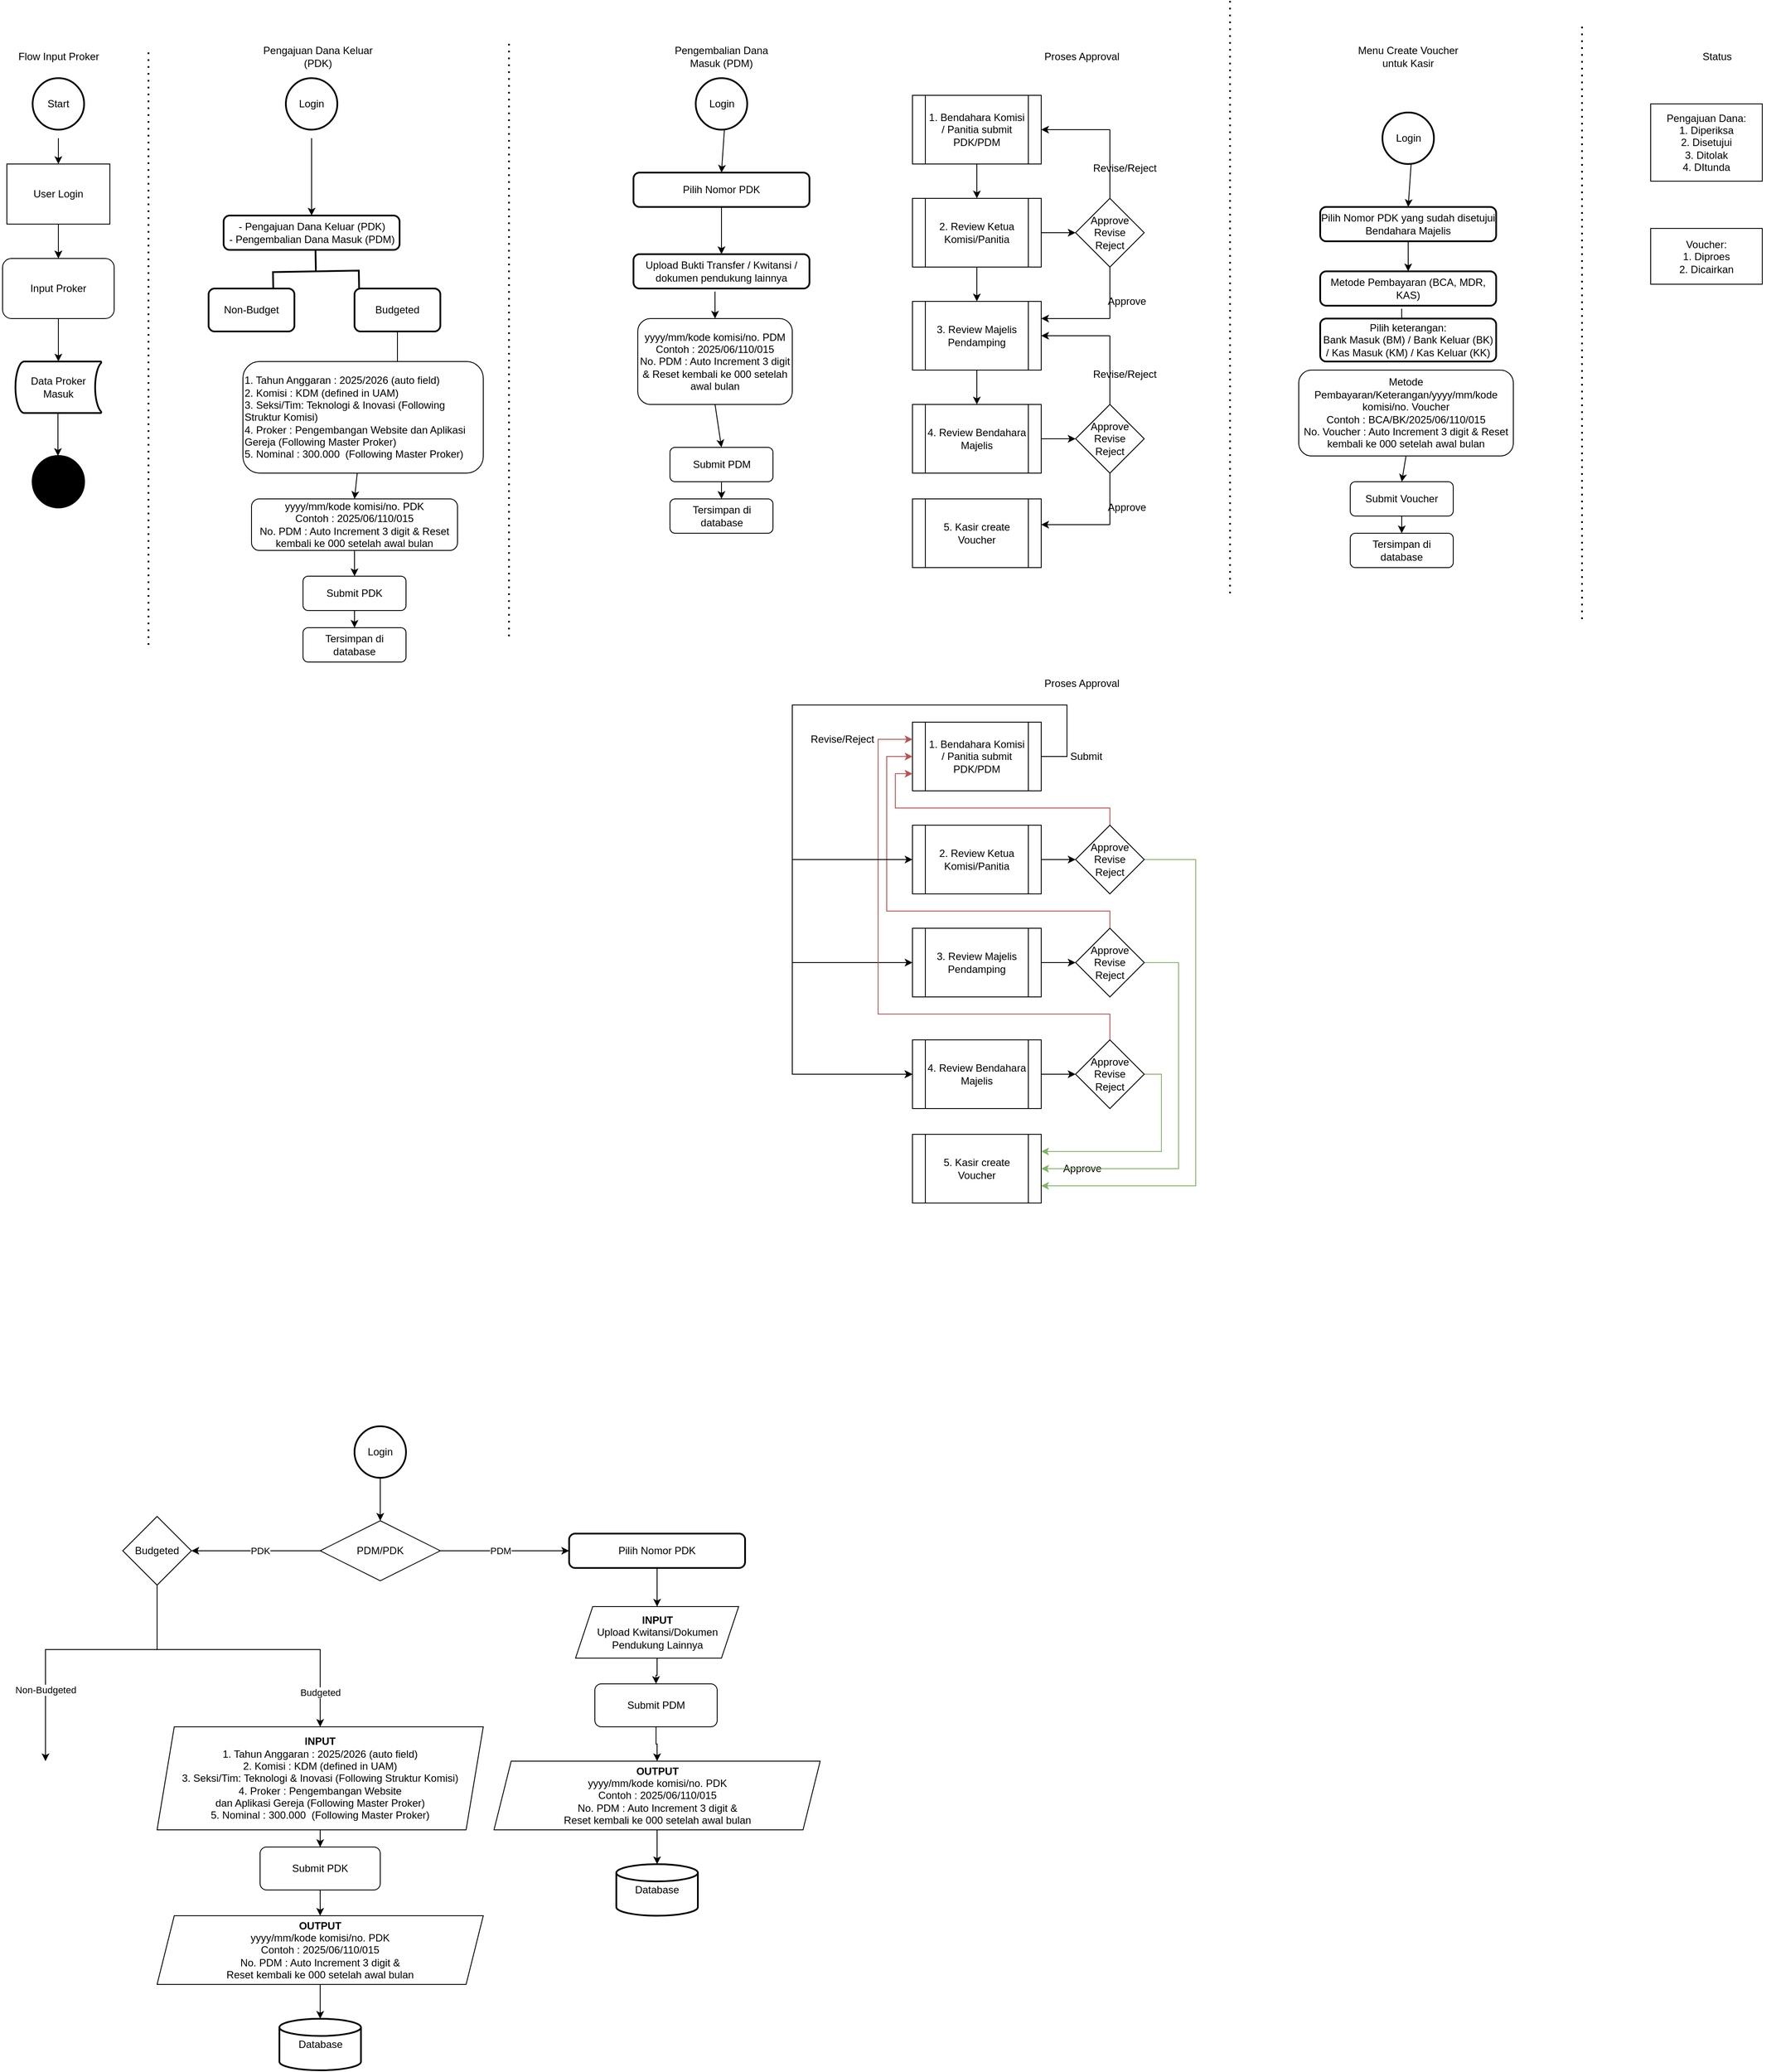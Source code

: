 <mxfile version="27.1.4">
  <diagram name="Page-1" id="Q8HRdb8Fr6lKuLCnQahP">
    <mxGraphModel dx="1128" dy="639" grid="1" gridSize="10" guides="1" tooltips="1" connect="1" arrows="1" fold="1" page="1" pageScale="1" pageWidth="1100" pageHeight="850" math="0" shadow="0">
      <root>
        <mxCell id="0" />
        <mxCell id="1" parent="0" />
        <mxCell id="bd8e4ljMibuZXupcdCCE-2" value="" style="endArrow=classic;html=1;rounded=0;exitX=0.5;exitY=1;exitDx=0;exitDy=0;" parent="1" edge="1">
          <mxGeometry width="50" height="50" relative="1" as="geometry">
            <mxPoint x="135" y="250" as="sourcePoint" />
            <mxPoint x="135" y="280" as="targetPoint" />
          </mxGeometry>
        </mxCell>
        <mxCell id="bd8e4ljMibuZXupcdCCE-10" value="" style="edgeStyle=orthogonalEdgeStyle;rounded=0;orthogonalLoop=1;jettySize=auto;html=1;" parent="1" source="bd8e4ljMibuZXupcdCCE-3" target="bd8e4ljMibuZXupcdCCE-8" edge="1">
          <mxGeometry relative="1" as="geometry" />
        </mxCell>
        <mxCell id="bd8e4ljMibuZXupcdCCE-3" value="User Login" style="rounded=0;whiteSpace=wrap;html=1;" parent="1" vertex="1">
          <mxGeometry x="75" y="280" width="120" height="70" as="geometry" />
        </mxCell>
        <mxCell id="bd8e4ljMibuZXupcdCCE-7" value="" style="endArrow=classic;html=1;rounded=0;exitX=0.5;exitY=1;exitDx=0;exitDy=0;" parent="1" source="bd8e4ljMibuZXupcdCCE-3" edge="1">
          <mxGeometry width="50" height="50" relative="1" as="geometry">
            <mxPoint x="225" y="420" as="sourcePoint" />
            <mxPoint x="135" y="390" as="targetPoint" />
          </mxGeometry>
        </mxCell>
        <mxCell id="bd8e4ljMibuZXupcdCCE-8" value="Input Proker" style="rounded=1;whiteSpace=wrap;html=1;" parent="1" vertex="1">
          <mxGeometry x="70" y="390" width="130" height="70" as="geometry" />
        </mxCell>
        <mxCell id="bd8e4ljMibuZXupcdCCE-9" value="Start" style="strokeWidth=2;html=1;shape=mxgraph.flowchart.start_2;whiteSpace=wrap;" parent="1" vertex="1">
          <mxGeometry x="105" y="180" width="60" height="60" as="geometry" />
        </mxCell>
        <mxCell id="bd8e4ljMibuZXupcdCCE-12" value="" style="endArrow=classic;html=1;rounded=0;exitX=0.5;exitY=1;exitDx=0;exitDy=0;" parent="1" source="bd8e4ljMibuZXupcdCCE-8" edge="1">
          <mxGeometry width="50" height="50" relative="1" as="geometry">
            <mxPoint x="225" y="520" as="sourcePoint" />
            <mxPoint x="135" y="510" as="targetPoint" />
          </mxGeometry>
        </mxCell>
        <mxCell id="bd8e4ljMibuZXupcdCCE-13" value="Data Proker Masuk" style="strokeWidth=2;html=1;shape=mxgraph.flowchart.stored_data;whiteSpace=wrap;" parent="1" vertex="1">
          <mxGeometry x="85" y="510" width="100" height="60" as="geometry" />
        </mxCell>
        <mxCell id="bd8e4ljMibuZXupcdCCE-14" value="" style="strokeWidth=2;html=1;shape=mxgraph.flowchart.start_2;whiteSpace=wrap;fillColor=light-dark(#000000,#FFFFFF);" parent="1" vertex="1">
          <mxGeometry x="105" y="620" width="60" height="60" as="geometry" />
        </mxCell>
        <mxCell id="bd8e4ljMibuZXupcdCCE-15" value="" style="endArrow=classic;html=1;rounded=0;exitX=0.5;exitY=1;exitDx=0;exitDy=0;" parent="1" edge="1">
          <mxGeometry width="50" height="50" relative="1" as="geometry">
            <mxPoint x="134.5" y="570" as="sourcePoint" />
            <mxPoint x="134.5" y="620" as="targetPoint" />
          </mxGeometry>
        </mxCell>
        <mxCell id="bd8e4ljMibuZXupcdCCE-16" value="Login" style="strokeWidth=2;html=1;shape=mxgraph.flowchart.start_2;whiteSpace=wrap;" parent="1" vertex="1">
          <mxGeometry x="400" y="180" width="60" height="60" as="geometry" />
        </mxCell>
        <mxCell id="_XXPA9lbSk9OIhbwYW-J-1" value="Flow Input Proker" style="text;html=1;align=center;verticalAlign=middle;whiteSpace=wrap;rounded=0;" parent="1" vertex="1">
          <mxGeometry x="67.5" y="140" width="135" height="30" as="geometry" />
        </mxCell>
        <mxCell id="bd8e4ljMibuZXupcdCCE-17" value="" style="strokeWidth=2;html=1;shape=mxgraph.flowchart.annotation_2;align=left;labelPosition=right;pointerEvents=1;rotation=89;" parent="1" vertex="1">
          <mxGeometry x="410" y="355" width="50" height="100" as="geometry" />
        </mxCell>
        <mxCell id="bd8e4ljMibuZXupcdCCE-18" value="Non-Budget" style="rounded=1;whiteSpace=wrap;html=1;absoluteArcSize=1;arcSize=14;strokeWidth=2;" parent="1" vertex="1">
          <mxGeometry x="310" y="425" width="100" height="50" as="geometry" />
        </mxCell>
        <mxCell id="bd8e4ljMibuZXupcdCCE-19" value="Budgeted" style="rounded=1;whiteSpace=wrap;html=1;absoluteArcSize=1;arcSize=14;strokeWidth=2;" parent="1" vertex="1">
          <mxGeometry x="480" y="425" width="100" height="50" as="geometry" />
        </mxCell>
        <mxCell id="bd8e4ljMibuZXupcdCCE-20" value="- Pengajuan Dana Keluar (PDK)&lt;div&gt;- Pengembalian Dana Masuk (PDM)&lt;/div&gt;" style="rounded=1;whiteSpace=wrap;html=1;absoluteArcSize=1;arcSize=14;strokeWidth=2;" parent="1" vertex="1">
          <mxGeometry x="327.5" y="340" width="205" height="40" as="geometry" />
        </mxCell>
        <mxCell id="bd8e4ljMibuZXupcdCCE-21" value="" style="endArrow=classic;html=1;rounded=0;exitX=0.5;exitY=1;exitDx=0;exitDy=0;exitPerimeter=0;entryX=0.5;entryY=0;entryDx=0;entryDy=0;" parent="1" target="bd8e4ljMibuZXupcdCCE-20" edge="1">
          <mxGeometry width="50" height="50" relative="1" as="geometry">
            <mxPoint x="430" y="250" as="sourcePoint" />
            <mxPoint x="500" y="440" as="targetPoint" />
          </mxGeometry>
        </mxCell>
        <mxCell id="KIqZfC4QvmKz3ChBfNW--3" value="" style="endArrow=classic;html=1;rounded=0;exitX=0.5;exitY=1;exitDx=0;exitDy=0;" parent="1" source="bd8e4ljMibuZXupcdCCE-19" edge="1">
          <mxGeometry width="50" height="50" relative="1" as="geometry">
            <mxPoint x="280" y="490" as="sourcePoint" />
            <mxPoint x="530" y="530" as="targetPoint" />
          </mxGeometry>
        </mxCell>
        <mxCell id="KIqZfC4QvmKz3ChBfNW--4" value="1. Tahun Anggaran : 2025/2026 (auto field)&lt;div&gt;2. Komisi : KDM (defined in UAM)&lt;/div&gt;&lt;div&gt;3. Seksi/Tim: Teknologi &amp;amp; Inovasi (Following Struktur Komisi)&lt;/div&gt;&lt;div&gt;4. Proker :&amp;nbsp;Pengembangan Website dan Aplikasi Gereja (Following Master Proker)&lt;/div&gt;&lt;div&gt;5. Nominal : 300.000&amp;nbsp;&lt;span style=&quot;background-color: transparent; color: light-dark(rgb(0, 0, 0), rgb(255, 255, 255));&quot;&gt;&amp;nbsp;&lt;/span&gt;&lt;span style=&quot;background-color: transparent; color: light-dark(rgb(0, 0, 0), rgb(255, 255, 255));&quot;&gt;(Following Master Proker)&lt;/span&gt;&lt;/div&gt;" style="rounded=1;whiteSpace=wrap;html=1;align=left;" parent="1" vertex="1">
          <mxGeometry x="350" y="510" width="280" height="130" as="geometry" />
        </mxCell>
        <mxCell id="EFFLVUITV1ritFmUOYrr-1" value="Pengajuan Dana Keluar (PDK)" style="text;html=1;align=center;verticalAlign=middle;whiteSpace=wrap;rounded=0;" parent="1" vertex="1">
          <mxGeometry x="370" y="140" width="135" height="30" as="geometry" />
        </mxCell>
        <mxCell id="KIqZfC4QvmKz3ChBfNW--7" value="" style="endArrow=classic;html=1;rounded=0;entryX=0.5;entryY=0;entryDx=0;entryDy=0;" parent="1" source="KIqZfC4QvmKz3ChBfNW--4" target="KIqZfC4QvmKz3ChBfNW--5" edge="1">
          <mxGeometry width="50" height="50" relative="1" as="geometry">
            <mxPoint x="480" y="640" as="sourcePoint" />
            <mxPoint x="479.5" y="635" as="targetPoint" />
          </mxGeometry>
        </mxCell>
        <mxCell id="EFFLVUITV1ritFmUOYrr-3" value="" style="rounded=0;orthogonalLoop=1;jettySize=auto;html=1;" parent="1" source="KIqZfC4QvmKz3ChBfNW--8" target="KIqZfC4QvmKz3ChBfNW--10" edge="1">
          <mxGeometry relative="1" as="geometry" />
        </mxCell>
        <mxCell id="KIqZfC4QvmKz3ChBfNW--8" value="Submit PDK" style="rounded=1;whiteSpace=wrap;html=1;" parent="1" vertex="1">
          <mxGeometry x="420" y="760" width="120" height="40" as="geometry" />
        </mxCell>
        <mxCell id="KIqZfC4QvmKz3ChBfNW--9" value="" style="endArrow=classic;html=1;rounded=0;exitX=0.5;exitY=1;exitDx=0;exitDy=0;entryX=0.5;entryY=0;entryDx=0;entryDy=0;" parent="1" source="KIqZfC4QvmKz3ChBfNW--5" target="KIqZfC4QvmKz3ChBfNW--8" edge="1">
          <mxGeometry width="50" height="50" relative="1" as="geometry">
            <mxPoint x="530" y="610" as="sourcePoint" />
            <mxPoint x="530.5" y="650" as="targetPoint" />
          </mxGeometry>
        </mxCell>
        <mxCell id="KIqZfC4QvmKz3ChBfNW--10" value="Tersimpan di database" style="rounded=1;whiteSpace=wrap;html=1;" parent="1" vertex="1">
          <mxGeometry x="420" y="820" width="120" height="40" as="geometry" />
        </mxCell>
        <mxCell id="KIqZfC4QvmKz3ChBfNW--12" value="" style="endArrow=none;dashed=1;html=1;dashPattern=1 3;strokeWidth=2;rounded=0;" parent="1" edge="1">
          <mxGeometry width="50" height="50" relative="1" as="geometry">
            <mxPoint x="240" y="840" as="sourcePoint" />
            <mxPoint x="240" y="150" as="targetPoint" />
          </mxGeometry>
        </mxCell>
        <mxCell id="KIqZfC4QvmKz3ChBfNW--15" value="" style="endArrow=none;dashed=1;html=1;dashPattern=1 3;strokeWidth=2;rounded=0;" parent="1" edge="1">
          <mxGeometry width="50" height="50" relative="1" as="geometry">
            <mxPoint x="660" y="830" as="sourcePoint" />
            <mxPoint x="660" y="140" as="targetPoint" />
          </mxGeometry>
        </mxCell>
        <mxCell id="KIqZfC4QvmKz3ChBfNW--5" value="&lt;div&gt;yyyy/mm/kode komisi/no. PDK&lt;/div&gt;&lt;div&gt;Contoh : 2025/06/110/015&lt;/div&gt;&lt;div&gt;No. PDM : Auto Increment 3 digit &amp;amp; Reset kembali ke 000 setelah awal bulan&lt;/div&gt;" style="rounded=1;whiteSpace=wrap;html=1;" parent="1" vertex="1">
          <mxGeometry x="360" y="670" width="240" height="60" as="geometry" />
        </mxCell>
        <mxCell id="EFFLVUITV1ritFmUOYrr-2" value="Proses Approval" style="text;html=1;align=center;verticalAlign=middle;whiteSpace=wrap;rounded=0;" parent="1" vertex="1">
          <mxGeometry x="1260" y="140" width="135" height="30" as="geometry" />
        </mxCell>
        <mxCell id="EFFLVUITV1ritFmUOYrr-4" style="edgeStyle=orthogonalEdgeStyle;rounded=0;orthogonalLoop=1;jettySize=auto;html=1;exitX=0.5;exitY=1;exitDx=0;exitDy=0;" parent="1" source="bd8e4ljMibuZXupcdCCE-19" target="bd8e4ljMibuZXupcdCCE-19" edge="1">
          <mxGeometry relative="1" as="geometry" />
        </mxCell>
        <mxCell id="EFFLVUITV1ritFmUOYrr-6" value="Login" style="strokeWidth=2;html=1;shape=mxgraph.flowchart.start_2;whiteSpace=wrap;" parent="1" vertex="1">
          <mxGeometry x="480" y="1750" width="60" height="60" as="geometry" />
        </mxCell>
        <mxCell id="EFFLVUITV1ritFmUOYrr-11" value="" style="endArrow=classic;html=1;rounded=0;exitX=0.5;exitY=1;exitDx=0;exitDy=0;exitPerimeter=0;entryX=0.5;entryY=0;entryDx=0;entryDy=0;" parent="1" source="EFFLVUITV1ritFmUOYrr-6" target="EFFLVUITV1ritFmUOYrr-22" edge="1">
          <mxGeometry width="50" height="50" relative="1" as="geometry">
            <mxPoint x="480" y="2190" as="sourcePoint" />
            <mxPoint x="460" y="2040" as="targetPoint" />
          </mxGeometry>
        </mxCell>
        <mxCell id="EFFLVUITV1ritFmUOYrr-40" style="edgeStyle=orthogonalEdgeStyle;rounded=0;orthogonalLoop=1;jettySize=auto;html=1;entryX=0.5;entryY=0;entryDx=0;entryDy=0;" parent="1" source="EFFLVUITV1ritFmUOYrr-20" target="EFFLVUITV1ritFmUOYrr-35" edge="1">
          <mxGeometry relative="1" as="geometry">
            <mxPoint x="440" y="2370" as="targetPoint" />
          </mxGeometry>
        </mxCell>
        <mxCell id="EFFLVUITV1ritFmUOYrr-20" value="Submit PDK" style="rounded=1;whiteSpace=wrap;html=1;" parent="1" vertex="1">
          <mxGeometry x="370" y="2240" width="140" height="50" as="geometry" />
        </mxCell>
        <mxCell id="EFFLVUITV1ritFmUOYrr-24" style="rounded=0;orthogonalLoop=1;jettySize=auto;html=1;" parent="1" source="EFFLVUITV1ritFmUOYrr-22" target="EFFLVUITV1ritFmUOYrr-25" edge="1">
          <mxGeometry relative="1" as="geometry">
            <mxPoint x="210" y="1930" as="targetPoint" />
          </mxGeometry>
        </mxCell>
        <mxCell id="EFFLVUITV1ritFmUOYrr-26" value="PDK" style="edgeLabel;html=1;align=center;verticalAlign=middle;resizable=0;points=[];" parent="EFFLVUITV1ritFmUOYrr-24" vertex="1" connectable="0">
          <mxGeometry x="0.064" y="4" relative="1" as="geometry">
            <mxPoint x="10" y="-4" as="offset" />
          </mxGeometry>
        </mxCell>
        <mxCell id="EFFLVUITV1ritFmUOYrr-44" style="edgeStyle=orthogonalEdgeStyle;rounded=0;orthogonalLoop=1;jettySize=auto;html=1;exitX=1;exitY=0.5;exitDx=0;exitDy=0;" parent="1" source="EFFLVUITV1ritFmUOYrr-22" target="EFFLVUITV1ritFmUOYrr-43" edge="1">
          <mxGeometry relative="1" as="geometry" />
        </mxCell>
        <mxCell id="EFFLVUITV1ritFmUOYrr-50" value="PDM" style="edgeLabel;html=1;align=center;verticalAlign=middle;resizable=0;points=[];" parent="EFFLVUITV1ritFmUOYrr-44" vertex="1" connectable="0">
          <mxGeometry x="-0.073" y="3" relative="1" as="geometry">
            <mxPoint y="3" as="offset" />
          </mxGeometry>
        </mxCell>
        <mxCell id="EFFLVUITV1ritFmUOYrr-22" value="PDM/PDK" style="rhombus;whiteSpace=wrap;html=1;" parent="1" vertex="1">
          <mxGeometry x="440" y="1860" width="140" height="70" as="geometry" />
        </mxCell>
        <mxCell id="KIqZfC4QvmKz3ChBfNW--19" value="Pengembalian Dana Masuk (PDM)" style="text;html=1;align=center;verticalAlign=middle;whiteSpace=wrap;rounded=0;" parent="1" vertex="1">
          <mxGeometry x="840" y="140" width="135" height="30" as="geometry" />
        </mxCell>
        <mxCell id="KIqZfC4QvmKz3ChBfNW--20" value="Login" style="strokeWidth=2;html=1;shape=mxgraph.flowchart.start_2;whiteSpace=wrap;" parent="1" vertex="1">
          <mxGeometry x="877.5" y="180" width="60" height="60" as="geometry" />
        </mxCell>
        <mxCell id="KIqZfC4QvmKz3ChBfNW--21" value="" style="endArrow=classic;html=1;rounded=0;exitX=0.5;exitY=1;exitDx=0;exitDy=0;exitPerimeter=0;entryX=0.5;entryY=0;entryDx=0;entryDy=0;" parent="1" target="KIqZfC4QvmKz3ChBfNW--22" edge="1">
          <mxGeometry width="50" height="50" relative="1" as="geometry">
            <mxPoint x="910.92" y="240" as="sourcePoint" />
            <mxPoint x="904.09" y="280" as="targetPoint" />
          </mxGeometry>
        </mxCell>
        <mxCell id="KIqZfC4QvmKz3ChBfNW--22" value="Pilih Nomor PDK" style="rounded=1;whiteSpace=wrap;html=1;absoluteArcSize=1;arcSize=14;strokeWidth=2;" parent="1" vertex="1">
          <mxGeometry x="805" y="290" width="205" height="40" as="geometry" />
        </mxCell>
        <mxCell id="EFFLVUITV1ritFmUOYrr-28" style="edgeStyle=orthogonalEdgeStyle;rounded=0;orthogonalLoop=1;jettySize=auto;html=1;" parent="1" source="EFFLVUITV1ritFmUOYrr-25" edge="1">
          <mxGeometry relative="1" as="geometry">
            <mxPoint x="120" y="2140" as="targetPoint" />
            <Array as="points">
              <mxPoint x="250" y="2010" />
              <mxPoint x="120" y="2010" />
              <mxPoint x="120" y="2130" />
            </Array>
          </mxGeometry>
        </mxCell>
        <mxCell id="EFFLVUITV1ritFmUOYrr-30" value="Non-Budgeted" style="edgeLabel;html=1;align=center;verticalAlign=middle;resizable=0;points=[];" parent="EFFLVUITV1ritFmUOYrr-28" vertex="1" connectable="0">
          <mxGeometry x="0.558" relative="1" as="geometry">
            <mxPoint y="-9" as="offset" />
          </mxGeometry>
        </mxCell>
        <mxCell id="EFFLVUITV1ritFmUOYrr-29" style="edgeStyle=orthogonalEdgeStyle;rounded=0;orthogonalLoop=1;jettySize=auto;html=1;exitX=0.5;exitY=1;exitDx=0;exitDy=0;entryX=0.5;entryY=0;entryDx=0;entryDy=0;" parent="1" source="EFFLVUITV1ritFmUOYrr-25" target="EFFLVUITV1ritFmUOYrr-32" edge="1">
          <mxGeometry relative="1" as="geometry">
            <mxPoint x="330" y="2130" as="targetPoint" />
            <Array as="points">
              <mxPoint x="250" y="2010" />
              <mxPoint x="440" y="2010" />
            </Array>
          </mxGeometry>
        </mxCell>
        <mxCell id="EFFLVUITV1ritFmUOYrr-31" value="Budgeted" style="edgeLabel;html=1;align=center;verticalAlign=middle;resizable=0;points=[];" parent="EFFLVUITV1ritFmUOYrr-29" vertex="1" connectable="0">
          <mxGeometry x="0.737" y="-1" relative="1" as="geometry">
            <mxPoint x="1" y="6" as="offset" />
          </mxGeometry>
        </mxCell>
        <mxCell id="EFFLVUITV1ritFmUOYrr-25" value="Budgeted" style="rhombus;whiteSpace=wrap;html=1;" parent="1" vertex="1">
          <mxGeometry x="210" y="1855" width="80" height="80" as="geometry" />
        </mxCell>
        <mxCell id="KIqZfC4QvmKz3ChBfNW--24" value="Upload Bukti Transfer / Kwitansi / dokumen pendukung lainnya" style="rounded=1;whiteSpace=wrap;html=1;absoluteArcSize=1;arcSize=14;strokeWidth=2;" parent="1" vertex="1">
          <mxGeometry x="805" y="385" width="205" height="40" as="geometry" />
        </mxCell>
        <mxCell id="KIqZfC4QvmKz3ChBfNW--25" value="" style="endArrow=classic;html=1;rounded=0;exitX=0.5;exitY=1;exitDx=0;exitDy=0;entryX=0.5;entryY=0;entryDx=0;entryDy=0;" parent="1" source="KIqZfC4QvmKz3ChBfNW--22" target="KIqZfC4QvmKz3ChBfNW--24" edge="1">
          <mxGeometry width="50" height="50" relative="1" as="geometry">
            <mxPoint x="930" y="360" as="sourcePoint" />
            <mxPoint x="980" y="310" as="targetPoint" />
          </mxGeometry>
        </mxCell>
        <mxCell id="KIqZfC4QvmKz3ChBfNW--26" value="&lt;div&gt;yyyy/mm/kode komisi/no. PDM&lt;/div&gt;&lt;div&gt;Contoh : 2025/06/110/015&lt;/div&gt;&lt;div&gt;No. PDM : Auto Increment 3 digit &amp;amp; Reset kembali ke 000 setelah awal bulan&lt;/div&gt;" style="rounded=1;whiteSpace=wrap;html=1;" parent="1" vertex="1">
          <mxGeometry x="810" y="460" width="180" height="100" as="geometry" />
        </mxCell>
        <mxCell id="KIqZfC4QvmKz3ChBfNW--27" value="" style="endArrow=classic;html=1;rounded=0;exitX=0.463;exitY=1.089;exitDx=0;exitDy=0;exitPerimeter=0;" parent="1" source="KIqZfC4QvmKz3ChBfNW--24" edge="1">
          <mxGeometry width="50" height="50" relative="1" as="geometry">
            <mxPoint x="930" y="470" as="sourcePoint" />
            <mxPoint x="900" y="460" as="targetPoint" />
          </mxGeometry>
        </mxCell>
        <mxCell id="EFFLVUITV1ritFmUOYrr-39" style="edgeStyle=orthogonalEdgeStyle;rounded=0;orthogonalLoop=1;jettySize=auto;html=1;" parent="1" source="EFFLVUITV1ritFmUOYrr-32" target="EFFLVUITV1ritFmUOYrr-20" edge="1">
          <mxGeometry relative="1" as="geometry" />
        </mxCell>
        <mxCell id="EFFLVUITV1ritFmUOYrr-32" value="&lt;div&gt;&lt;span style=&quot;&quot;&gt;&lt;b&gt;INPUT&lt;/b&gt;&lt;/span&gt;&lt;/div&gt;&lt;span style=&quot;&quot;&gt;1. Tahun Anggaran : 2025/2026 (auto field)&lt;/span&gt;&lt;div style=&quot;&quot;&gt;2. Komisi : KDM (defined in UAM)&lt;/div&gt;&lt;div style=&quot;&quot;&gt;3. Seksi/Tim: Teknologi &amp;amp; Inovasi (Following Struktur Komisi)&lt;/div&gt;&lt;div style=&quot;&quot;&gt;4. Proker :&amp;nbsp;Pengembangan Website&lt;br&gt;dan Aplikasi Gereja (Following Master Proker)&lt;/div&gt;&lt;div style=&quot;&quot;&gt;5. Nominal : 300.000&amp;nbsp;&lt;span style=&quot;background-color: transparent; color: light-dark(rgb(0, 0, 0), rgb(255, 255, 255));&quot;&gt;&amp;nbsp;&lt;/span&gt;&lt;span style=&quot;background-color: transparent; color: light-dark(rgb(0, 0, 0), rgb(255, 255, 255));&quot;&gt;(Following Master Proker)&lt;/span&gt;&lt;/div&gt;" style="shape=parallelogram;perimeter=parallelogramPerimeter;whiteSpace=wrap;html=1;fixedSize=1;align=center;" parent="1" vertex="1">
          <mxGeometry x="250" y="2100" width="380" height="120" as="geometry" />
        </mxCell>
        <mxCell id="KIqZfC4QvmKz3ChBfNW--28" value="" style="rounded=0;orthogonalLoop=1;jettySize=auto;html=1;" parent="1" source="KIqZfC4QvmKz3ChBfNW--29" target="KIqZfC4QvmKz3ChBfNW--30" edge="1">
          <mxGeometry relative="1" as="geometry" />
        </mxCell>
        <mxCell id="KIqZfC4QvmKz3ChBfNW--29" value="Submit PDM" style="rounded=1;whiteSpace=wrap;html=1;" parent="1" vertex="1">
          <mxGeometry x="847.5" y="610" width="120" height="40" as="geometry" />
        </mxCell>
        <mxCell id="KIqZfC4QvmKz3ChBfNW--30" value="Tersimpan di database" style="rounded=1;whiteSpace=wrap;html=1;" parent="1" vertex="1">
          <mxGeometry x="847.5" y="670" width="120" height="40" as="geometry" />
        </mxCell>
        <mxCell id="KIqZfC4QvmKz3ChBfNW--31" value="" style="endArrow=classic;html=1;rounded=0;exitX=0.5;exitY=1;exitDx=0;exitDy=0;entryX=0.5;entryY=0;entryDx=0;entryDy=0;" parent="1" source="KIqZfC4QvmKz3ChBfNW--26" target="KIqZfC4QvmKz3ChBfNW--29" edge="1">
          <mxGeometry width="50" height="50" relative="1" as="geometry">
            <mxPoint x="920" y="780" as="sourcePoint" />
            <mxPoint x="920" y="810" as="targetPoint" />
          </mxGeometry>
        </mxCell>
        <mxCell id="KIqZfC4QvmKz3ChBfNW--32" value="1. Bendahara Komisi / Panitia submit PDK/PDM" style="shape=process;whiteSpace=wrap;html=1;backgroundOutline=1;" parent="1" vertex="1">
          <mxGeometry x="1130" y="200" width="150" height="80" as="geometry" />
        </mxCell>
        <mxCell id="EFFLVUITV1ritFmUOYrr-35" value="&lt;div&gt;&lt;span style=&quot;&quot;&gt;&lt;b&gt;OUTPUT&lt;/b&gt;&lt;/span&gt;&lt;/div&gt;&lt;div&gt;yyyy/mm/kode komisi/no. PDK&lt;/div&gt;&lt;div&gt;Contoh : 2025/06/110/015&lt;/div&gt;&lt;div&gt;No. PDM : Auto Increment 3 digit &amp;amp; &lt;br&gt;Reset kembali ke 000 setelah awal bulan&lt;/div&gt;" style="shape=parallelogram;perimeter=parallelogramPerimeter;whiteSpace=wrap;html=1;fixedSize=1;align=center;" parent="1" vertex="1">
          <mxGeometry x="250" y="2320" width="380" height="80" as="geometry" />
        </mxCell>
        <mxCell id="KIqZfC4QvmKz3ChBfNW--33" value="2. Review Ketua Komisi/Panitia" style="shape=process;whiteSpace=wrap;html=1;backgroundOutline=1;" parent="1" vertex="1">
          <mxGeometry x="1130" y="320" width="150" height="80" as="geometry" />
        </mxCell>
        <mxCell id="KIqZfC4QvmKz3ChBfNW--34" value="" style="endArrow=classic;html=1;rounded=0;exitX=0.5;exitY=1;exitDx=0;exitDy=0;entryX=0.5;entryY=0;entryDx=0;entryDy=0;" parent="1" source="KIqZfC4QvmKz3ChBfNW--32" target="KIqZfC4QvmKz3ChBfNW--33" edge="1">
          <mxGeometry width="50" height="50" relative="1" as="geometry">
            <mxPoint x="1290" y="300" as="sourcePoint" />
            <mxPoint x="1340" y="250" as="targetPoint" />
          </mxGeometry>
        </mxCell>
        <mxCell id="KIqZfC4QvmKz3ChBfNW--35" value="Approve Revise&lt;div&gt;Reject&lt;/div&gt;" style="rhombus;whiteSpace=wrap;html=1;" parent="1" vertex="1">
          <mxGeometry x="1320" y="320" width="80" height="80" as="geometry" />
        </mxCell>
        <mxCell id="KIqZfC4QvmKz3ChBfNW--36" value="" style="endArrow=classic;html=1;rounded=0;exitX=1;exitY=0.5;exitDx=0;exitDy=0;entryX=0;entryY=0.5;entryDx=0;entryDy=0;" parent="1" source="KIqZfC4QvmKz3ChBfNW--33" target="KIqZfC4QvmKz3ChBfNW--35" edge="1">
          <mxGeometry width="50" height="50" relative="1" as="geometry">
            <mxPoint x="1290" y="300" as="sourcePoint" />
            <mxPoint x="1340" y="250" as="targetPoint" />
          </mxGeometry>
        </mxCell>
        <mxCell id="KIqZfC4QvmKz3ChBfNW--38" value="" style="endArrow=none;html=1;rounded=0;exitX=0.5;exitY=0;exitDx=0;exitDy=0;" parent="1" source="KIqZfC4QvmKz3ChBfNW--35" edge="1">
          <mxGeometry width="50" height="50" relative="1" as="geometry">
            <mxPoint x="1290" y="300" as="sourcePoint" />
            <mxPoint x="1360" y="240" as="targetPoint" />
          </mxGeometry>
        </mxCell>
        <mxCell id="EFFLVUITV1ritFmUOYrr-41" value="Database" style="strokeWidth=2;html=1;shape=mxgraph.flowchart.database;whiteSpace=wrap;" parent="1" vertex="1">
          <mxGeometry x="392.5" y="2440" width="95" height="60" as="geometry" />
        </mxCell>
        <mxCell id="KIqZfC4QvmKz3ChBfNW--39" value="" style="endArrow=classic;html=1;rounded=0;entryX=1;entryY=0.5;entryDx=0;entryDy=0;" parent="1" target="KIqZfC4QvmKz3ChBfNW--32" edge="1">
          <mxGeometry width="50" height="50" relative="1" as="geometry">
            <mxPoint x="1360" y="240" as="sourcePoint" />
            <mxPoint x="1340" y="250" as="targetPoint" />
          </mxGeometry>
        </mxCell>
        <mxCell id="KIqZfC4QvmKz3ChBfNW--40" value="" style="endArrow=none;html=1;rounded=0;entryX=0.5;entryY=1;entryDx=0;entryDy=0;" parent="1" target="KIqZfC4QvmKz3ChBfNW--35" edge="1">
          <mxGeometry width="50" height="50" relative="1" as="geometry">
            <mxPoint x="1360" y="460" as="sourcePoint" />
            <mxPoint x="1340" y="250" as="targetPoint" />
          </mxGeometry>
        </mxCell>
        <mxCell id="EFFLVUITV1ritFmUOYrr-42" style="edgeStyle=orthogonalEdgeStyle;rounded=0;orthogonalLoop=1;jettySize=auto;html=1;exitX=0.5;exitY=1;exitDx=0;exitDy=0;entryX=0.5;entryY=0;entryDx=0;entryDy=0;entryPerimeter=0;" parent="1" source="EFFLVUITV1ritFmUOYrr-35" target="EFFLVUITV1ritFmUOYrr-41" edge="1">
          <mxGeometry relative="1" as="geometry" />
        </mxCell>
        <mxCell id="KIqZfC4QvmKz3ChBfNW--41" value="3. Review Majelis Pendamping" style="shape=process;whiteSpace=wrap;html=1;backgroundOutline=1;" parent="1" vertex="1">
          <mxGeometry x="1130" y="440" width="150" height="80" as="geometry" />
        </mxCell>
        <mxCell id="KIqZfC4QvmKz3ChBfNW--42" value="" style="endArrow=classic;html=1;rounded=0;exitX=0.5;exitY=1;exitDx=0;exitDy=0;entryX=0.5;entryY=0;entryDx=0;entryDy=0;" parent="1" source="KIqZfC4QvmKz3ChBfNW--33" target="KIqZfC4QvmKz3ChBfNW--41" edge="1">
          <mxGeometry width="50" height="50" relative="1" as="geometry">
            <mxPoint x="1450" y="310" as="sourcePoint" />
            <mxPoint x="1450" y="350" as="targetPoint" />
          </mxGeometry>
        </mxCell>
        <mxCell id="KIqZfC4QvmKz3ChBfNW--43" value="" style="endArrow=classic;html=1;rounded=0;entryX=1;entryY=0.25;entryDx=0;entryDy=0;" parent="1" target="KIqZfC4QvmKz3ChBfNW--41" edge="1">
          <mxGeometry width="50" height="50" relative="1" as="geometry">
            <mxPoint x="1360" y="460" as="sourcePoint" />
            <mxPoint x="1340" y="370" as="targetPoint" />
          </mxGeometry>
        </mxCell>
        <mxCell id="KIqZfC4QvmKz3ChBfNW--44" value="Revise/Reject" style="text;html=1;align=center;verticalAlign=middle;whiteSpace=wrap;rounded=0;" parent="1" vertex="1">
          <mxGeometry x="1310" y="270" width="135" height="30" as="geometry" />
        </mxCell>
        <mxCell id="EFFLVUITV1ritFmUOYrr-52" style="edgeStyle=orthogonalEdgeStyle;rounded=0;orthogonalLoop=1;jettySize=auto;html=1;" parent="1" source="EFFLVUITV1ritFmUOYrr-46" target="EFFLVUITV1ritFmUOYrr-48" edge="1">
          <mxGeometry relative="1" as="geometry" />
        </mxCell>
        <mxCell id="EFFLVUITV1ritFmUOYrr-46" value="&lt;div&gt;&lt;span style=&quot;&quot;&gt;&lt;b&gt;INPUT&lt;/b&gt;&lt;/span&gt;&lt;/div&gt;Upload Kwitansi/Dokumen Pendukung Lainnya" style="shape=parallelogram;perimeter=parallelogramPerimeter;whiteSpace=wrap;html=1;fixedSize=1;align=center;" parent="1" vertex="1">
          <mxGeometry x="737.5" y="1960" width="190" height="60" as="geometry" />
        </mxCell>
        <mxCell id="KIqZfC4QvmKz3ChBfNW--45" value="Approve" style="text;html=1;align=center;verticalAlign=middle;whiteSpace=wrap;rounded=0;" parent="1" vertex="1">
          <mxGeometry x="1350" y="425" width="60" height="30" as="geometry" />
        </mxCell>
        <mxCell id="KIqZfC4QvmKz3ChBfNW--46" value="Approve Revise&lt;div&gt;Reject&lt;/div&gt;" style="rhombus;whiteSpace=wrap;html=1;" parent="1" vertex="1">
          <mxGeometry x="1320" y="560" width="80" height="80" as="geometry" />
        </mxCell>
        <mxCell id="KIqZfC4QvmKz3ChBfNW--50" value="4. Review Bendahara Majelis" style="shape=process;whiteSpace=wrap;html=1;backgroundOutline=1;" parent="1" vertex="1">
          <mxGeometry x="1130" y="560" width="150" height="80" as="geometry" />
        </mxCell>
        <mxCell id="KIqZfC4QvmKz3ChBfNW--51" value="" style="endArrow=classic;html=1;rounded=0;exitX=0.5;exitY=1;exitDx=0;exitDy=0;entryX=0.5;entryY=0;entryDx=0;entryDy=0;" parent="1" source="KIqZfC4QvmKz3ChBfNW--41" target="KIqZfC4QvmKz3ChBfNW--50" edge="1">
          <mxGeometry width="50" height="50" relative="1" as="geometry">
            <mxPoint x="1290" y="550" as="sourcePoint" />
            <mxPoint x="1340" y="500" as="targetPoint" />
          </mxGeometry>
        </mxCell>
        <mxCell id="KIqZfC4QvmKz3ChBfNW--53" value="5. Kasir create Voucher" style="shape=process;whiteSpace=wrap;html=1;backgroundOutline=1;" parent="1" vertex="1">
          <mxGeometry x="1130" y="670" width="150" height="80" as="geometry" />
        </mxCell>
        <mxCell id="EFFLVUITV1ritFmUOYrr-54" style="edgeStyle=orthogonalEdgeStyle;rounded=0;orthogonalLoop=1;jettySize=auto;html=1;entryX=0.5;entryY=0;entryDx=0;entryDy=0;entryPerimeter=0;" parent="1" source="EFFLVUITV1ritFmUOYrr-51" target="EFFLVUITV1ritFmUOYrr-55" edge="1">
          <mxGeometry relative="1" as="geometry">
            <mxPoint x="832.5" y="2340" as="targetPoint" />
          </mxGeometry>
        </mxCell>
        <mxCell id="EFFLVUITV1ritFmUOYrr-51" value="&lt;div&gt;&lt;span style=&quot;&quot;&gt;&lt;b&gt;OUTPUT&lt;/b&gt;&lt;/span&gt;&lt;/div&gt;&lt;div&gt;yyyy/mm/kode komisi/no. PDK&lt;/div&gt;&lt;div&gt;Contoh : 2025/06/110/015&lt;/div&gt;&lt;div&gt;No. PDM : Auto Increment 3 digit &amp;amp; &lt;br&gt;Reset kembali ke 000 setelah awal bulan&lt;/div&gt;" style="shape=parallelogram;perimeter=parallelogramPerimeter;whiteSpace=wrap;html=1;fixedSize=1;align=center;" parent="1" vertex="1">
          <mxGeometry x="642.5" y="2140" width="380" height="80" as="geometry" />
        </mxCell>
        <mxCell id="EFFLVUITV1ritFmUOYrr-55" value="Database" style="strokeWidth=2;html=1;shape=mxgraph.flowchart.database;whiteSpace=wrap;" parent="1" vertex="1">
          <mxGeometry x="785" y="2260" width="95" height="60" as="geometry" />
        </mxCell>
        <mxCell id="KIqZfC4QvmKz3ChBfNW--57" value="" style="endArrow=none;html=1;rounded=0;entryX=0.5;entryY=1;entryDx=0;entryDy=0;" parent="1" edge="1">
          <mxGeometry width="50" height="50" relative="1" as="geometry">
            <mxPoint x="1360" y="700" as="sourcePoint" />
            <mxPoint x="1360" y="640" as="targetPoint" />
          </mxGeometry>
        </mxCell>
        <mxCell id="KIqZfC4QvmKz3ChBfNW--58" value="" style="endArrow=classic;html=1;rounded=0;entryX=1;entryY=0.25;entryDx=0;entryDy=0;" parent="1" edge="1">
          <mxGeometry width="50" height="50" relative="1" as="geometry">
            <mxPoint x="1360" y="700" as="sourcePoint" />
            <mxPoint x="1280" y="700" as="targetPoint" />
          </mxGeometry>
        </mxCell>
        <mxCell id="EFFLVUITV1ritFmUOYrr-53" style="edgeStyle=orthogonalEdgeStyle;rounded=0;orthogonalLoop=1;jettySize=auto;html=1;" parent="1" source="EFFLVUITV1ritFmUOYrr-48" target="EFFLVUITV1ritFmUOYrr-51" edge="1">
          <mxGeometry relative="1" as="geometry" />
        </mxCell>
        <mxCell id="EFFLVUITV1ritFmUOYrr-43" value="Pilih Nomor PDK" style="rounded=1;whiteSpace=wrap;html=1;absoluteArcSize=1;arcSize=14;strokeWidth=2;" parent="1" vertex="1">
          <mxGeometry x="730" y="1875" width="205" height="40" as="geometry" />
        </mxCell>
        <mxCell id="EFFLVUITV1ritFmUOYrr-48" value="Submit PDM" style="rounded=1;whiteSpace=wrap;html=1;" parent="1" vertex="1">
          <mxGeometry x="760" y="2050" width="142.5" height="50" as="geometry" />
        </mxCell>
        <mxCell id="KIqZfC4QvmKz3ChBfNW--56" value="" style="endArrow=classic;html=1;rounded=0;exitX=1;exitY=0.5;exitDx=0;exitDy=0;" parent="1" source="KIqZfC4QvmKz3ChBfNW--50" target="KIqZfC4QvmKz3ChBfNW--46" edge="1">
          <mxGeometry width="50" height="50" relative="1" as="geometry">
            <mxPoint x="1290" y="550" as="sourcePoint" />
            <mxPoint x="1340" y="500" as="targetPoint" />
          </mxGeometry>
        </mxCell>
        <mxCell id="KIqZfC4QvmKz3ChBfNW--59" value="Approve" style="text;html=1;align=center;verticalAlign=middle;whiteSpace=wrap;rounded=0;" parent="1" vertex="1">
          <mxGeometry x="1350" y="665" width="60" height="30" as="geometry" />
        </mxCell>
        <mxCell id="EFFLVUITV1ritFmUOYrr-47" style="edgeStyle=orthogonalEdgeStyle;rounded=0;orthogonalLoop=1;jettySize=auto;html=1;" parent="1" source="EFFLVUITV1ritFmUOYrr-43" target="EFFLVUITV1ritFmUOYrr-46" edge="1">
          <mxGeometry relative="1" as="geometry" />
        </mxCell>
        <mxCell id="KIqZfC4QvmKz3ChBfNW--60" value="" style="endArrow=none;html=1;rounded=0;exitX=0.5;exitY=0;exitDx=0;exitDy=0;" parent="1" edge="1">
          <mxGeometry width="50" height="50" relative="1" as="geometry">
            <mxPoint x="1360" y="560" as="sourcePoint" />
            <mxPoint x="1360" y="480" as="targetPoint" />
          </mxGeometry>
        </mxCell>
        <mxCell id="KIqZfC4QvmKz3ChBfNW--61" value="" style="endArrow=classic;html=1;rounded=0;entryX=1;entryY=0.5;entryDx=0;entryDy=0;" parent="1" edge="1">
          <mxGeometry width="50" height="50" relative="1" as="geometry">
            <mxPoint x="1360" y="480" as="sourcePoint" />
            <mxPoint x="1280" y="480" as="targetPoint" />
          </mxGeometry>
        </mxCell>
        <mxCell id="KIqZfC4QvmKz3ChBfNW--62" value="Revise/Reject" style="text;html=1;align=center;verticalAlign=middle;whiteSpace=wrap;rounded=0;" parent="1" vertex="1">
          <mxGeometry x="1310" y="510" width="135" height="30" as="geometry" />
        </mxCell>
        <mxCell id="KIqZfC4QvmKz3ChBfNW--63" value="" style="endArrow=none;dashed=1;html=1;dashPattern=1 3;strokeWidth=2;rounded=0;" parent="1" edge="1">
          <mxGeometry width="50" height="50" relative="1" as="geometry">
            <mxPoint x="1500" y="780" as="sourcePoint" />
            <mxPoint x="1500" y="90" as="targetPoint" />
          </mxGeometry>
        </mxCell>
        <mxCell id="KIqZfC4QvmKz3ChBfNW--64" value="Menu Create Voucher untuk Kasir" style="text;html=1;align=center;verticalAlign=middle;whiteSpace=wrap;rounded=0;" parent="1" vertex="1">
          <mxGeometry x="1640" y="140" width="135" height="30" as="geometry" />
        </mxCell>
        <mxCell id="KIqZfC4QvmKz3ChBfNW--65" value="Status" style="text;html=1;align=center;verticalAlign=middle;whiteSpace=wrap;rounded=0;" parent="1" vertex="1">
          <mxGeometry x="2000" y="140" width="135" height="30" as="geometry" />
        </mxCell>
        <mxCell id="KIqZfC4QvmKz3ChBfNW--66" value="Login" style="strokeWidth=2;html=1;shape=mxgraph.flowchart.start_2;whiteSpace=wrap;" parent="1" vertex="1">
          <mxGeometry x="1677.5" y="220" width="60" height="60" as="geometry" />
        </mxCell>
        <mxCell id="KIqZfC4QvmKz3ChBfNW--67" value="" style="endArrow=classic;html=1;rounded=0;exitX=0.5;exitY=1;exitDx=0;exitDy=0;exitPerimeter=0;entryX=0.5;entryY=0;entryDx=0;entryDy=0;" parent="1" target="KIqZfC4QvmKz3ChBfNW--68" edge="1">
          <mxGeometry width="50" height="50" relative="1" as="geometry">
            <mxPoint x="1710.92" y="280" as="sourcePoint" />
            <mxPoint x="1704.09" y="320" as="targetPoint" />
          </mxGeometry>
        </mxCell>
        <mxCell id="KIqZfC4QvmKz3ChBfNW--68" value="Pilih Nomor PDK yang sudah disetujui Bendahara Majelis" style="rounded=1;whiteSpace=wrap;html=1;absoluteArcSize=1;arcSize=14;strokeWidth=2;" parent="1" vertex="1">
          <mxGeometry x="1605" y="330" width="205" height="40" as="geometry" />
        </mxCell>
        <mxCell id="KIqZfC4QvmKz3ChBfNW--69" value="Metode Pembayaran (BCA, MDR, KAS)" style="rounded=1;whiteSpace=wrap;html=1;absoluteArcSize=1;arcSize=14;strokeWidth=2;" parent="1" vertex="1">
          <mxGeometry x="1605" y="405" width="205" height="40" as="geometry" />
        </mxCell>
        <mxCell id="KIqZfC4QvmKz3ChBfNW--70" value="" style="endArrow=classic;html=1;rounded=0;exitX=0.5;exitY=1;exitDx=0;exitDy=0;entryX=0.5;entryY=0;entryDx=0;entryDy=0;" parent="1" source="KIqZfC4QvmKz3ChBfNW--68" target="KIqZfC4QvmKz3ChBfNW--69" edge="1">
          <mxGeometry width="50" height="50" relative="1" as="geometry">
            <mxPoint x="1730" y="400" as="sourcePoint" />
            <mxPoint x="1780" y="350" as="targetPoint" />
          </mxGeometry>
        </mxCell>
        <mxCell id="KIqZfC4QvmKz3ChBfNW--71" value="&lt;div&gt;Metode Pembayaran/Keterangan/yyyy/mm/kode komisi/no. Voucher&lt;/div&gt;&lt;div&gt;Contoh : BCA/BK/2025/06/110/015&lt;/div&gt;&lt;div&gt;No. Voucher : Auto Increment 3 digit &amp;amp; Reset kembali ke 000 setelah awal bulan&lt;/div&gt;" style="rounded=1;whiteSpace=wrap;html=1;" parent="1" vertex="1">
          <mxGeometry x="1580" y="520" width="250" height="100" as="geometry" />
        </mxCell>
        <mxCell id="KIqZfC4QvmKz3ChBfNW--72" value="" style="endArrow=classic;html=1;rounded=0;exitX=0.463;exitY=1.089;exitDx=0;exitDy=0;exitPerimeter=0;entryX=0.5;entryY=0;entryDx=0;entryDy=0;" parent="1" source="KIqZfC4QvmKz3ChBfNW--69" target="KIqZfC4QvmKz3ChBfNW--77" edge="1">
          <mxGeometry width="50" height="50" relative="1" as="geometry">
            <mxPoint x="1730" y="510" as="sourcePoint" />
            <mxPoint x="1700" y="500" as="targetPoint" />
            <Array as="points">
              <mxPoint x="1700" y="470" />
            </Array>
          </mxGeometry>
        </mxCell>
        <mxCell id="KIqZfC4QvmKz3ChBfNW--73" value="" style="rounded=0;orthogonalLoop=1;jettySize=auto;html=1;" parent="1" source="KIqZfC4QvmKz3ChBfNW--74" target="KIqZfC4QvmKz3ChBfNW--75" edge="1">
          <mxGeometry relative="1" as="geometry" />
        </mxCell>
        <mxCell id="KIqZfC4QvmKz3ChBfNW--74" value="Submit Voucher" style="rounded=1;whiteSpace=wrap;html=1;" parent="1" vertex="1">
          <mxGeometry x="1640" y="650" width="120" height="40" as="geometry" />
        </mxCell>
        <mxCell id="KIqZfC4QvmKz3ChBfNW--75" value="Tersimpan di database" style="rounded=1;whiteSpace=wrap;html=1;" parent="1" vertex="1">
          <mxGeometry x="1640" y="710" width="120" height="40" as="geometry" />
        </mxCell>
        <mxCell id="KIqZfC4QvmKz3ChBfNW--76" value="" style="endArrow=classic;html=1;rounded=0;exitX=0.5;exitY=1;exitDx=0;exitDy=0;entryX=0.5;entryY=0;entryDx=0;entryDy=0;" parent="1" source="KIqZfC4QvmKz3ChBfNW--71" target="KIqZfC4QvmKz3ChBfNW--74" edge="1">
          <mxGeometry width="50" height="50" relative="1" as="geometry">
            <mxPoint x="1720" y="820" as="sourcePoint" />
            <mxPoint x="1720" y="850" as="targetPoint" />
          </mxGeometry>
        </mxCell>
        <mxCell id="KIqZfC4QvmKz3ChBfNW--77" value="Pilih keterangan:&lt;div&gt;Bank Masuk (BM) / Bank Keluar (BK) / Kas Masuk (KM) / Kas Keluar (KK)&lt;/div&gt;" style="rounded=1;whiteSpace=wrap;html=1;absoluteArcSize=1;arcSize=14;strokeWidth=2;" parent="1" vertex="1">
          <mxGeometry x="1605" y="460" width="205" height="50" as="geometry" />
        </mxCell>
        <mxCell id="KIqZfC4QvmKz3ChBfNW--78" value="" style="endArrow=none;dashed=1;html=1;dashPattern=1 3;strokeWidth=2;rounded=0;" parent="1" edge="1">
          <mxGeometry width="50" height="50" relative="1" as="geometry">
            <mxPoint x="1910" y="810" as="sourcePoint" />
            <mxPoint x="1910" y="120" as="targetPoint" />
          </mxGeometry>
        </mxCell>
        <mxCell id="KIqZfC4QvmKz3ChBfNW--79" value="Pengajuan Dana:&lt;div&gt;1. Diperiksa&lt;/div&gt;&lt;div&gt;2. Disetujui&lt;/div&gt;&lt;div&gt;3. Ditolak&lt;/div&gt;&lt;div&gt;4. DItunda&lt;/div&gt;" style="rounded=0;whiteSpace=wrap;html=1;" parent="1" vertex="1">
          <mxGeometry x="1990" y="210" width="130" height="90" as="geometry" />
        </mxCell>
        <mxCell id="KIqZfC4QvmKz3ChBfNW--80" value="Voucher:&lt;div&gt;1. Diproes&lt;/div&gt;&lt;div&gt;2. Dicairkan&lt;/div&gt;" style="rounded=0;whiteSpace=wrap;html=1;" parent="1" vertex="1">
          <mxGeometry x="1990" y="355" width="130" height="65" as="geometry" />
        </mxCell>
        <mxCell id="SoC1jfsHHSgu_TZqrIKz-5" value="Proses Approval" style="text;html=1;align=center;verticalAlign=middle;whiteSpace=wrap;rounded=0;" vertex="1" parent="1">
          <mxGeometry x="1260" y="870" width="135" height="30" as="geometry" />
        </mxCell>
        <mxCell id="SoC1jfsHHSgu_TZqrIKz-61" style="edgeStyle=orthogonalEdgeStyle;rounded=0;orthogonalLoop=1;jettySize=auto;html=1;exitX=1;exitY=0.5;exitDx=0;exitDy=0;entryX=0;entryY=0.5;entryDx=0;entryDy=0;" edge="1" parent="1" source="SoC1jfsHHSgu_TZqrIKz-6" target="SoC1jfsHHSgu_TZqrIKz-14">
          <mxGeometry relative="1" as="geometry">
            <Array as="points">
              <mxPoint x="1310" y="970" />
              <mxPoint x="1310" y="910" />
              <mxPoint x="990" y="910" />
              <mxPoint x="990" y="1210" />
            </Array>
          </mxGeometry>
        </mxCell>
        <mxCell id="SoC1jfsHHSgu_TZqrIKz-6" value="1. Bendahara Komisi / Panitia submit PDK/PDM" style="shape=process;whiteSpace=wrap;html=1;backgroundOutline=1;" vertex="1" parent="1">
          <mxGeometry x="1130" y="930" width="150" height="80" as="geometry" />
        </mxCell>
        <mxCell id="SoC1jfsHHSgu_TZqrIKz-7" value="2. Review Ketua Komisi/Panitia" style="shape=process;whiteSpace=wrap;html=1;backgroundOutline=1;" vertex="1" parent="1">
          <mxGeometry x="1130" y="1050" width="150" height="80" as="geometry" />
        </mxCell>
        <mxCell id="SoC1jfsHHSgu_TZqrIKz-38" style="edgeStyle=orthogonalEdgeStyle;rounded=0;orthogonalLoop=1;jettySize=auto;html=1;exitX=1;exitY=0.5;exitDx=0;exitDy=0;entryX=1;entryY=0.75;entryDx=0;entryDy=0;fillColor=#d5e8d4;strokeColor=#82b366;" edge="1" parent="1" target="SoC1jfsHHSgu_TZqrIKz-22">
          <mxGeometry relative="1" as="geometry">
            <mxPoint x="1260.05" y="1570" as="targetPoint" />
            <mxPoint x="1380.05" y="1090" as="sourcePoint" />
            <Array as="points">
              <mxPoint x="1460" y="1090" />
              <mxPoint x="1460" y="1470" />
            </Array>
          </mxGeometry>
        </mxCell>
        <mxCell id="SoC1jfsHHSgu_TZqrIKz-43" style="edgeStyle=orthogonalEdgeStyle;rounded=0;orthogonalLoop=1;jettySize=auto;html=1;exitX=0.5;exitY=0;exitDx=0;exitDy=0;entryX=0;entryY=0.75;entryDx=0;entryDy=0;fillColor=#f8cecc;strokeColor=#b85450;" edge="1" parent="1" source="SoC1jfsHHSgu_TZqrIKz-9" target="SoC1jfsHHSgu_TZqrIKz-6">
          <mxGeometry relative="1" as="geometry" />
        </mxCell>
        <mxCell id="SoC1jfsHHSgu_TZqrIKz-9" value="Approve Revise&lt;div&gt;Reject&lt;/div&gt;" style="rhombus;whiteSpace=wrap;html=1;" vertex="1" parent="1">
          <mxGeometry x="1320" y="1050" width="80" height="80" as="geometry" />
        </mxCell>
        <mxCell id="SoC1jfsHHSgu_TZqrIKz-10" value="" style="endArrow=classic;html=1;rounded=0;exitX=1;exitY=0.5;exitDx=0;exitDy=0;entryX=0;entryY=0.5;entryDx=0;entryDy=0;" edge="1" parent="1" source="SoC1jfsHHSgu_TZqrIKz-7" target="SoC1jfsHHSgu_TZqrIKz-9">
          <mxGeometry width="50" height="50" relative="1" as="geometry">
            <mxPoint x="1290" y="1030" as="sourcePoint" />
            <mxPoint x="1340" y="980" as="targetPoint" />
          </mxGeometry>
        </mxCell>
        <mxCell id="SoC1jfsHHSgu_TZqrIKz-14" value="3. Review Majelis Pendamping" style="shape=process;whiteSpace=wrap;html=1;backgroundOutline=1;" vertex="1" parent="1">
          <mxGeometry x="1130" y="1170" width="150" height="80" as="geometry" />
        </mxCell>
        <mxCell id="SoC1jfsHHSgu_TZqrIKz-48" style="edgeStyle=orthogonalEdgeStyle;rounded=0;orthogonalLoop=1;jettySize=auto;html=1;exitX=0.5;exitY=0;exitDx=0;exitDy=0;entryX=0;entryY=0.25;entryDx=0;entryDy=0;fillColor=#f8cecc;strokeColor=#b85450;" edge="1" parent="1" source="SoC1jfsHHSgu_TZqrIKz-19" target="SoC1jfsHHSgu_TZqrIKz-6">
          <mxGeometry relative="1" as="geometry">
            <Array as="points">
              <mxPoint x="1360" y="1270" />
              <mxPoint x="1090" y="1270" />
              <mxPoint x="1090" y="950" />
            </Array>
          </mxGeometry>
        </mxCell>
        <mxCell id="SoC1jfsHHSgu_TZqrIKz-50" style="edgeStyle=orthogonalEdgeStyle;rounded=0;orthogonalLoop=1;jettySize=auto;html=1;exitX=1;exitY=0.5;exitDx=0;exitDy=0;entryX=1;entryY=0.25;entryDx=0;entryDy=0;fillColor=#d5e8d4;strokeColor=#82b366;" edge="1" parent="1" source="SoC1jfsHHSgu_TZqrIKz-19" target="SoC1jfsHHSgu_TZqrIKz-22">
          <mxGeometry relative="1" as="geometry" />
        </mxCell>
        <mxCell id="SoC1jfsHHSgu_TZqrIKz-19" value="Approve Revise&lt;div&gt;Reject&lt;/div&gt;" style="rhombus;whiteSpace=wrap;html=1;" vertex="1" parent="1">
          <mxGeometry x="1320" y="1300" width="80" height="80" as="geometry" />
        </mxCell>
        <mxCell id="SoC1jfsHHSgu_TZqrIKz-20" value="4. Review Bendahara Majelis" style="shape=process;whiteSpace=wrap;html=1;backgroundOutline=1;" vertex="1" parent="1">
          <mxGeometry x="1130" y="1300" width="150" height="80" as="geometry" />
        </mxCell>
        <mxCell id="SoC1jfsHHSgu_TZqrIKz-22" value="5. Kasir create Voucher" style="shape=process;whiteSpace=wrap;html=1;backgroundOutline=1;" vertex="1" parent="1">
          <mxGeometry x="1130" y="1410" width="150" height="80" as="geometry" />
        </mxCell>
        <mxCell id="SoC1jfsHHSgu_TZqrIKz-25" value="" style="endArrow=classic;html=1;rounded=0;exitX=1;exitY=0.5;exitDx=0;exitDy=0;" edge="1" parent="1" source="SoC1jfsHHSgu_TZqrIKz-20" target="SoC1jfsHHSgu_TZqrIKz-19">
          <mxGeometry width="50" height="50" relative="1" as="geometry">
            <mxPoint x="1290" y="1290" as="sourcePoint" />
            <mxPoint x="1340" y="1240" as="targetPoint" />
          </mxGeometry>
        </mxCell>
        <mxCell id="SoC1jfsHHSgu_TZqrIKz-26" value="Approve" style="text;html=1;align=center;verticalAlign=middle;whiteSpace=wrap;rounded=0;fontColor=light-dark(#000000,#00FF00);" vertex="1" parent="1">
          <mxGeometry x="1297.5" y="1435" width="60" height="30" as="geometry" />
        </mxCell>
        <mxCell id="SoC1jfsHHSgu_TZqrIKz-39" style="edgeStyle=orthogonalEdgeStyle;rounded=0;orthogonalLoop=1;jettySize=auto;html=1;exitX=1;exitY=0.5;exitDx=0;exitDy=0;entryX=1;entryY=0.5;entryDx=0;entryDy=0;fillColor=#d5e8d4;strokeColor=#82b366;" edge="1" parent="1" source="SoC1jfsHHSgu_TZqrIKz-30" target="SoC1jfsHHSgu_TZqrIKz-22">
          <mxGeometry relative="1" as="geometry">
            <Array as="points">
              <mxPoint x="1440" y="1210" />
              <mxPoint x="1440" y="1450" />
            </Array>
          </mxGeometry>
        </mxCell>
        <mxCell id="SoC1jfsHHSgu_TZqrIKz-44" style="edgeStyle=orthogonalEdgeStyle;rounded=0;orthogonalLoop=1;jettySize=auto;html=1;exitX=0.5;exitY=0;exitDx=0;exitDy=0;entryX=0;entryY=0.5;entryDx=0;entryDy=0;fillColor=#f8cecc;strokeColor=#b85450;" edge="1" parent="1" source="SoC1jfsHHSgu_TZqrIKz-30" target="SoC1jfsHHSgu_TZqrIKz-6">
          <mxGeometry relative="1" as="geometry">
            <Array as="points">
              <mxPoint x="1360" y="1150" />
              <mxPoint x="1100" y="1150" />
              <mxPoint x="1100" y="970" />
            </Array>
          </mxGeometry>
        </mxCell>
        <mxCell id="SoC1jfsHHSgu_TZqrIKz-30" value="Approve Revise&lt;div&gt;Reject&lt;/div&gt;" style="rhombus;whiteSpace=wrap;html=1;" vertex="1" parent="1">
          <mxGeometry x="1320" y="1170" width="80" height="80" as="geometry" />
        </mxCell>
        <mxCell id="SoC1jfsHHSgu_TZqrIKz-31" value="" style="endArrow=classic;html=1;rounded=0;exitX=1;exitY=0.5;exitDx=0;exitDy=0;entryX=0;entryY=0.5;entryDx=0;entryDy=0;" edge="1" parent="1" target="SoC1jfsHHSgu_TZqrIKz-30" source="SoC1jfsHHSgu_TZqrIKz-14">
          <mxGeometry width="50" height="50" relative="1" as="geometry">
            <mxPoint x="1280" y="1207" as="sourcePoint" />
            <mxPoint x="1350" y="1097" as="targetPoint" />
          </mxGeometry>
        </mxCell>
        <mxCell id="SoC1jfsHHSgu_TZqrIKz-45" value="Revise/Reject" style="text;html=1;align=center;verticalAlign=middle;whiteSpace=wrap;rounded=0;fontColor=light-dark(#000000,#FF0000);" vertex="1" parent="1">
          <mxGeometry x="981" y="935" width="135" height="30" as="geometry" />
        </mxCell>
        <mxCell id="SoC1jfsHHSgu_TZqrIKz-55" value="Submit" style="text;html=1;align=center;verticalAlign=middle;whiteSpace=wrap;rounded=0;" vertex="1" parent="1">
          <mxGeometry x="1265" y="955" width="135" height="30" as="geometry" />
        </mxCell>
        <mxCell id="SoC1jfsHHSgu_TZqrIKz-57" style="edgeStyle=orthogonalEdgeStyle;rounded=0;orthogonalLoop=1;jettySize=auto;html=1;exitX=1;exitY=0.5;exitDx=0;exitDy=0;entryX=0;entryY=0.5;entryDx=0;entryDy=0;" edge="1" parent="1" source="SoC1jfsHHSgu_TZqrIKz-6" target="SoC1jfsHHSgu_TZqrIKz-7">
          <mxGeometry relative="1" as="geometry">
            <mxPoint x="970" y="1110" as="targetPoint" />
            <Array as="points">
              <mxPoint x="1310" y="970" />
              <mxPoint x="1310" y="910" />
              <mxPoint x="990" y="910" />
              <mxPoint x="990" y="1090" />
            </Array>
          </mxGeometry>
        </mxCell>
        <mxCell id="SoC1jfsHHSgu_TZqrIKz-58" style="edgeStyle=orthogonalEdgeStyle;rounded=0;orthogonalLoop=1;jettySize=auto;html=1;exitX=1;exitY=0.5;exitDx=0;exitDy=0;entryX=0;entryY=0.5;entryDx=0;entryDy=0;" edge="1" parent="1" source="SoC1jfsHHSgu_TZqrIKz-6" target="SoC1jfsHHSgu_TZqrIKz-20">
          <mxGeometry relative="1" as="geometry">
            <Array as="points">
              <mxPoint x="1310" y="970" />
              <mxPoint x="1310" y="910" />
              <mxPoint x="990" y="910" />
              <mxPoint x="990" y="1340" />
            </Array>
          </mxGeometry>
        </mxCell>
        <mxCell id="SoC1jfsHHSgu_TZqrIKz-59" style="edgeStyle=orthogonalEdgeStyle;rounded=0;orthogonalLoop=1;jettySize=auto;html=1;exitX=1;exitY=0.5;exitDx=0;exitDy=0;entryX=0;entryY=0.5;entryDx=0;entryDy=0;" edge="1" parent="1" source="SoC1jfsHHSgu_TZqrIKz-6" target="SoC1jfsHHSgu_TZqrIKz-20">
          <mxGeometry relative="1" as="geometry">
            <Array as="points">
              <mxPoint x="1310" y="970" />
              <mxPoint x="1310" y="910" />
              <mxPoint x="990" y="910" />
              <mxPoint x="990" y="1340" />
            </Array>
          </mxGeometry>
        </mxCell>
        <mxCell id="SoC1jfsHHSgu_TZqrIKz-60" style="edgeStyle=orthogonalEdgeStyle;rounded=0;orthogonalLoop=1;jettySize=auto;html=1;exitX=1;exitY=0.5;exitDx=0;exitDy=0;entryX=0;entryY=0.5;entryDx=0;entryDy=0;" edge="1" parent="1" source="SoC1jfsHHSgu_TZqrIKz-6" target="SoC1jfsHHSgu_TZqrIKz-20">
          <mxGeometry relative="1" as="geometry">
            <Array as="points">
              <mxPoint x="1310" y="970" />
              <mxPoint x="1310" y="910" />
              <mxPoint x="990" y="910" />
              <mxPoint x="990" y="1340" />
            </Array>
          </mxGeometry>
        </mxCell>
      </root>
    </mxGraphModel>
  </diagram>
</mxfile>
